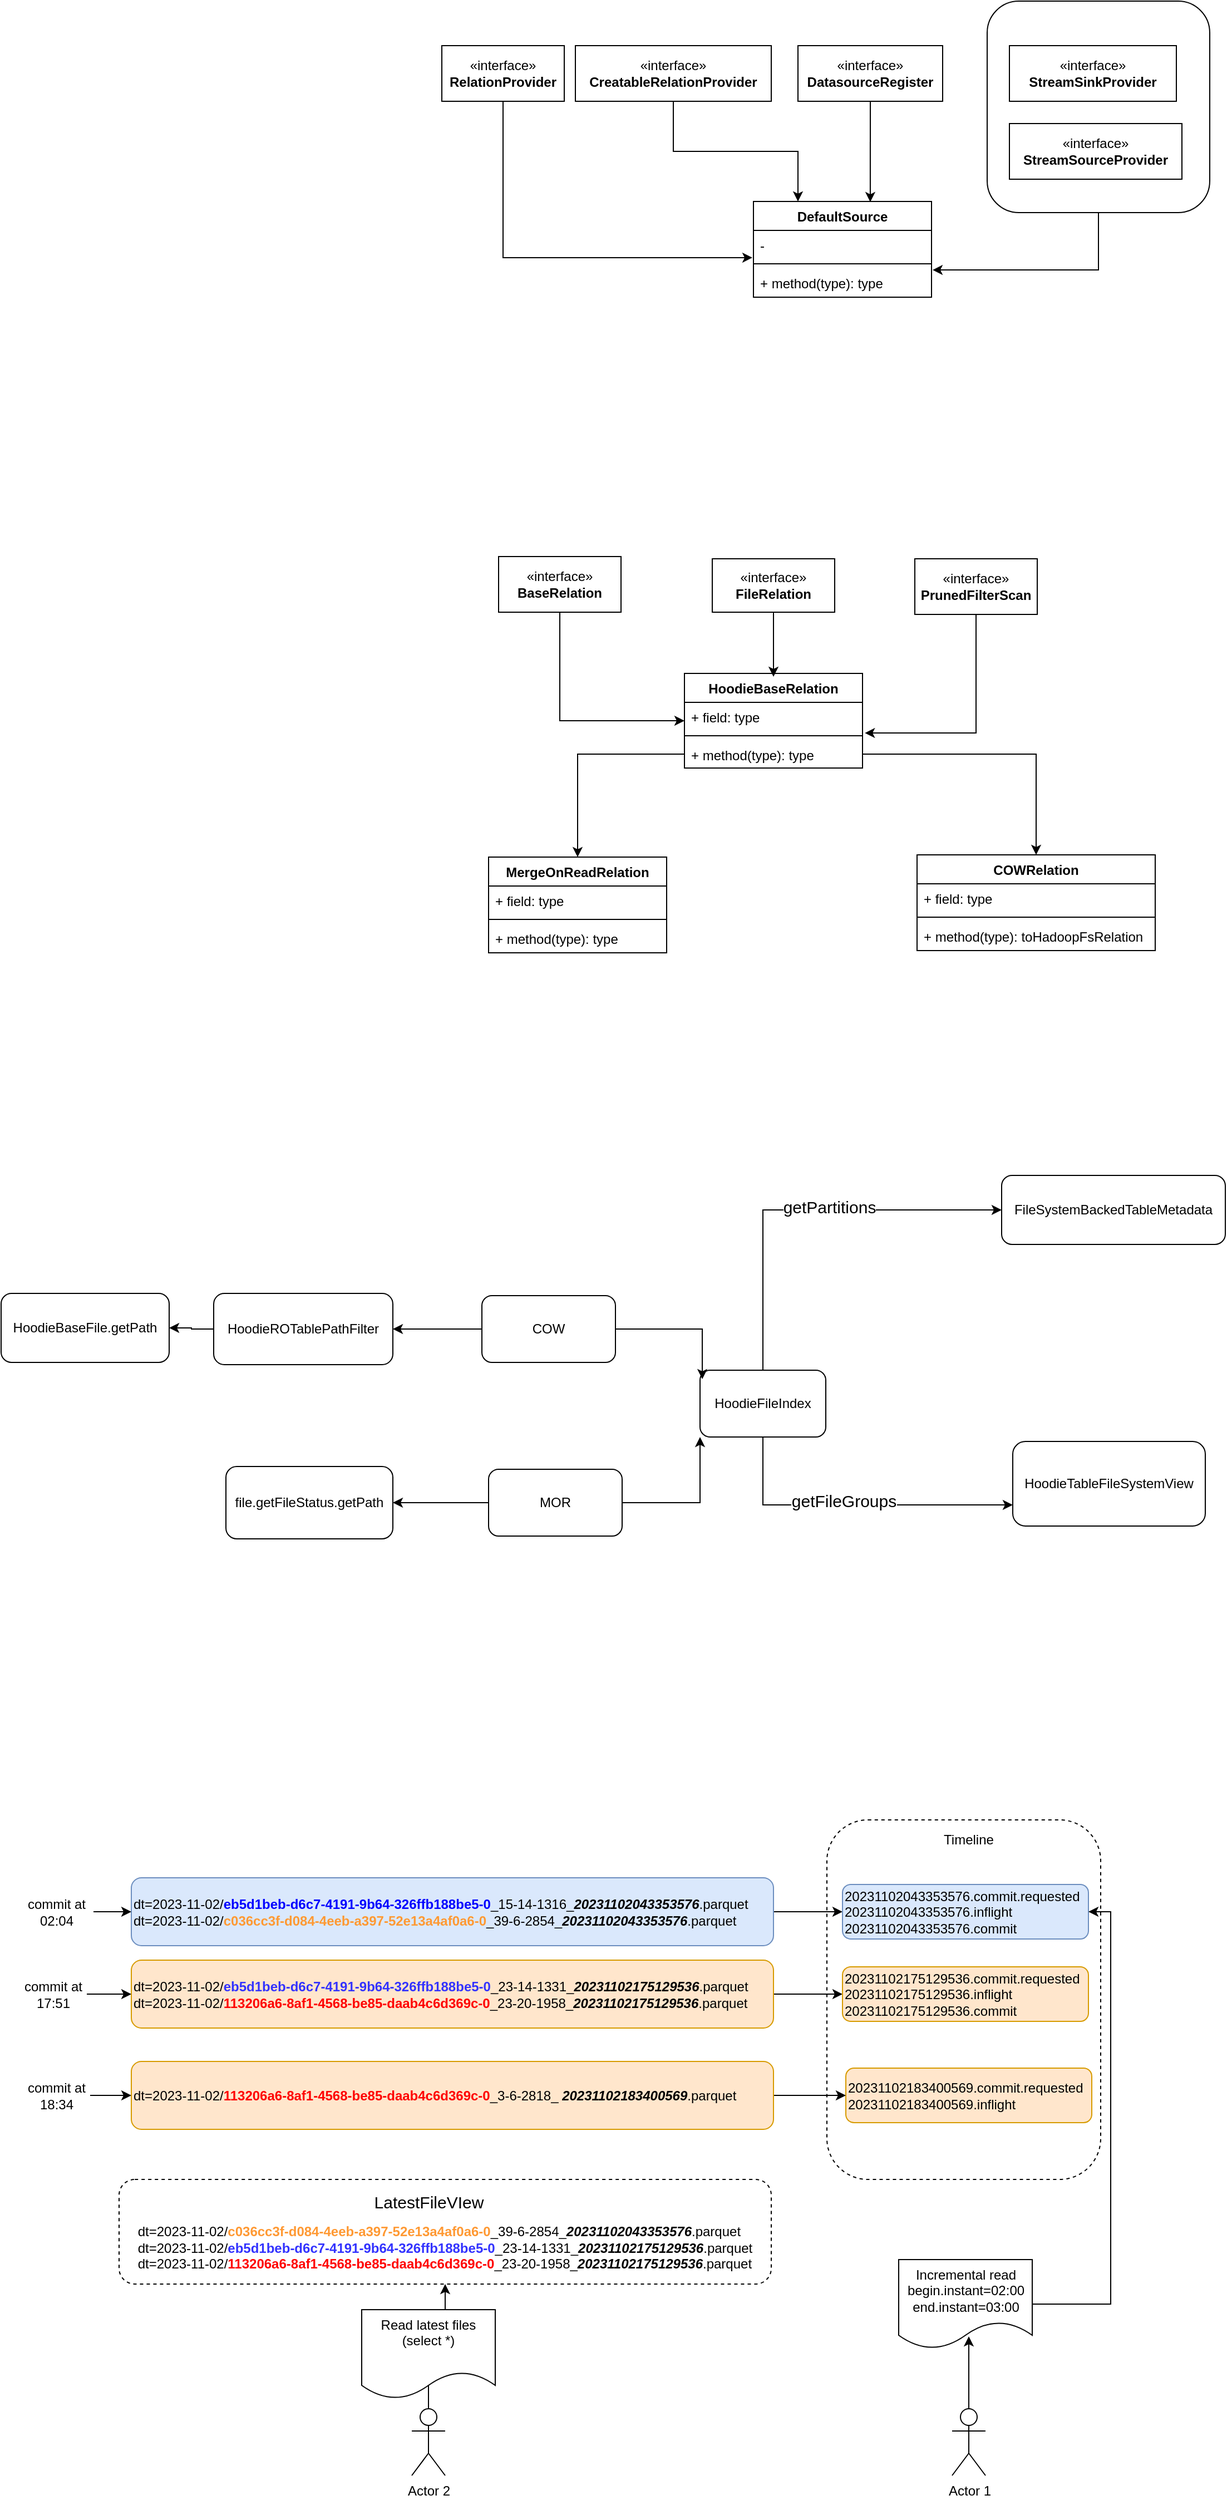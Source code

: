 <mxfile version="22.1.5" type="github">
  <diagram name="Page-1" id="tiECHeyfkjVGIfnojf0j">
    <mxGraphModel dx="1834" dy="786" grid="0" gridSize="10" guides="1" tooltips="1" connect="1" arrows="1" fold="1" page="0" pageScale="1" pageWidth="827" pageHeight="1169" math="0" shadow="0">
      <root>
        <mxCell id="0" />
        <mxCell id="1" parent="0" />
        <mxCell id="Tdacc3HMmwEFYGfO9WcQ-4" value="" style="rounded=1;whiteSpace=wrap;html=1;dashed=1;" vertex="1" parent="1">
          <mxGeometry x="426" y="1754" width="246" height="323" as="geometry" />
        </mxCell>
        <mxCell id="netaxYqDcQG4w5ra4QfN-16" style="edgeStyle=orthogonalEdgeStyle;rounded=0;orthogonalLoop=1;jettySize=auto;html=1;entryX=1.006;entryY=0.058;entryDx=0;entryDy=0;entryPerimeter=0;" parent="1" source="netaxYqDcQG4w5ra4QfN-15" target="netaxYqDcQG4w5ra4QfN-4" edge="1">
          <mxGeometry relative="1" as="geometry" />
        </mxCell>
        <mxCell id="netaxYqDcQG4w5ra4QfN-15" value="" style="rounded=1;whiteSpace=wrap;html=1;" parent="1" vertex="1">
          <mxGeometry x="570" y="120" width="200" height="190" as="geometry" />
        </mxCell>
        <mxCell id="netaxYqDcQG4w5ra4QfN-1" value="DefaultSource" style="swimlane;fontStyle=1;align=center;verticalAlign=top;childLayout=stackLayout;horizontal=1;startSize=26;horizontalStack=0;resizeParent=1;resizeParentMax=0;resizeLast=0;collapsible=1;marginBottom=0;whiteSpace=wrap;html=1;" parent="1" vertex="1">
          <mxGeometry x="360" y="300" width="160" height="86" as="geometry">
            <mxRectangle x="290" y="150" width="120" height="30" as="alternateBounds" />
          </mxGeometry>
        </mxCell>
        <mxCell id="netaxYqDcQG4w5ra4QfN-2" value="-" style="text;strokeColor=none;fillColor=none;align=left;verticalAlign=top;spacingLeft=4;spacingRight=4;overflow=hidden;rotatable=0;points=[[0,0.5],[1,0.5]];portConstraint=eastwest;whiteSpace=wrap;html=1;" parent="netaxYqDcQG4w5ra4QfN-1" vertex="1">
          <mxGeometry y="26" width="160" height="26" as="geometry" />
        </mxCell>
        <mxCell id="netaxYqDcQG4w5ra4QfN-3" value="" style="line;strokeWidth=1;fillColor=none;align=left;verticalAlign=middle;spacingTop=-1;spacingLeft=3;spacingRight=3;rotatable=0;labelPosition=right;points=[];portConstraint=eastwest;strokeColor=inherit;" parent="netaxYqDcQG4w5ra4QfN-1" vertex="1">
          <mxGeometry y="52" width="160" height="8" as="geometry" />
        </mxCell>
        <mxCell id="netaxYqDcQG4w5ra4QfN-4" value="+ method(type): type" style="text;strokeColor=none;fillColor=none;align=left;verticalAlign=top;spacingLeft=4;spacingRight=4;overflow=hidden;rotatable=0;points=[[0,0.5],[1,0.5]];portConstraint=eastwest;whiteSpace=wrap;html=1;" parent="netaxYqDcQG4w5ra4QfN-1" vertex="1">
          <mxGeometry y="60" width="160" height="26" as="geometry" />
        </mxCell>
        <mxCell id="netaxYqDcQG4w5ra4QfN-12" style="edgeStyle=orthogonalEdgeStyle;rounded=0;orthogonalLoop=1;jettySize=auto;html=1;exitX=0.5;exitY=1;exitDx=0;exitDy=0;entryX=-0.006;entryY=0.942;entryDx=0;entryDy=0;entryPerimeter=0;" parent="1" source="netaxYqDcQG4w5ra4QfN-5" target="netaxYqDcQG4w5ra4QfN-2" edge="1">
          <mxGeometry relative="1" as="geometry" />
        </mxCell>
        <mxCell id="netaxYqDcQG4w5ra4QfN-5" value="«interface»&lt;br&gt;&lt;b&gt;RelationProvider&lt;/b&gt;" style="html=1;whiteSpace=wrap;" parent="1" vertex="1">
          <mxGeometry x="80" y="160" width="110" height="50" as="geometry" />
        </mxCell>
        <mxCell id="netaxYqDcQG4w5ra4QfN-13" style="edgeStyle=orthogonalEdgeStyle;rounded=0;orthogonalLoop=1;jettySize=auto;html=1;exitX=0.5;exitY=1;exitDx=0;exitDy=0;entryX=0.25;entryY=0;entryDx=0;entryDy=0;" parent="1" source="netaxYqDcQG4w5ra4QfN-6" target="netaxYqDcQG4w5ra4QfN-1" edge="1">
          <mxGeometry relative="1" as="geometry" />
        </mxCell>
        <mxCell id="netaxYqDcQG4w5ra4QfN-6" value="«interface»&lt;br&gt;&lt;b&gt;CreatableRelationProvider&lt;/b&gt;" style="html=1;whiteSpace=wrap;" parent="1" vertex="1">
          <mxGeometry x="200" y="160" width="176" height="50" as="geometry" />
        </mxCell>
        <mxCell id="netaxYqDcQG4w5ra4QfN-9" value="«interface»&lt;br&gt;&lt;b&gt;StreamSourceProvider&lt;/b&gt;" style="html=1;whiteSpace=wrap;" parent="1" vertex="1">
          <mxGeometry x="590" y="230" width="155" height="50" as="geometry" />
        </mxCell>
        <mxCell id="netaxYqDcQG4w5ra4QfN-10" value="«interface»&lt;br&gt;&lt;b&gt;StreamSinkProvider&lt;/b&gt;" style="html=1;whiteSpace=wrap;" parent="1" vertex="1">
          <mxGeometry x="590" y="160" width="150" height="50" as="geometry" />
        </mxCell>
        <mxCell id="netaxYqDcQG4w5ra4QfN-14" style="edgeStyle=orthogonalEdgeStyle;rounded=0;orthogonalLoop=1;jettySize=auto;html=1;exitX=0.5;exitY=1;exitDx=0;exitDy=0;entryX=0.656;entryY=0.006;entryDx=0;entryDy=0;entryPerimeter=0;" parent="1" source="netaxYqDcQG4w5ra4QfN-11" target="netaxYqDcQG4w5ra4QfN-1" edge="1">
          <mxGeometry relative="1" as="geometry" />
        </mxCell>
        <mxCell id="netaxYqDcQG4w5ra4QfN-11" value="«interface»&lt;br&gt;&lt;b&gt;DatasourceRegister&lt;/b&gt;" style="html=1;whiteSpace=wrap;" parent="1" vertex="1">
          <mxGeometry x="400" y="160" width="130" height="50" as="geometry" />
        </mxCell>
        <mxCell id="netaxYqDcQG4w5ra4QfN-17" value="HoodieBaseRelation" style="swimlane;fontStyle=1;align=center;verticalAlign=top;childLayout=stackLayout;horizontal=1;startSize=26;horizontalStack=0;resizeParent=1;resizeParentMax=0;resizeLast=0;collapsible=1;marginBottom=0;whiteSpace=wrap;html=1;" parent="1" vertex="1">
          <mxGeometry x="298" y="724" width="160" height="85" as="geometry" />
        </mxCell>
        <mxCell id="netaxYqDcQG4w5ra4QfN-18" value="+ field: type" style="text;strokeColor=none;fillColor=none;align=left;verticalAlign=top;spacingLeft=4;spacingRight=4;overflow=hidden;rotatable=0;points=[[0,0.5],[1,0.5]];portConstraint=eastwest;whiteSpace=wrap;html=1;" parent="netaxYqDcQG4w5ra4QfN-17" vertex="1">
          <mxGeometry y="26" width="160" height="26" as="geometry" />
        </mxCell>
        <mxCell id="netaxYqDcQG4w5ra4QfN-19" value="" style="line;strokeWidth=1;fillColor=none;align=left;verticalAlign=middle;spacingTop=-1;spacingLeft=3;spacingRight=3;rotatable=0;labelPosition=right;points=[];portConstraint=eastwest;strokeColor=inherit;" parent="netaxYqDcQG4w5ra4QfN-17" vertex="1">
          <mxGeometry y="52" width="160" height="8" as="geometry" />
        </mxCell>
        <mxCell id="netaxYqDcQG4w5ra4QfN-20" value="+ method(type): type" style="text;strokeColor=none;fillColor=none;align=left;verticalAlign=top;spacingLeft=4;spacingRight=4;overflow=hidden;rotatable=0;points=[[0,0.5],[1,0.5]];portConstraint=eastwest;whiteSpace=wrap;html=1;" parent="netaxYqDcQG4w5ra4QfN-17" vertex="1">
          <mxGeometry y="60" width="160" height="25" as="geometry" />
        </mxCell>
        <mxCell id="netaxYqDcQG4w5ra4QfN-24" style="edgeStyle=orthogonalEdgeStyle;rounded=0;orthogonalLoop=1;jettySize=auto;html=1;exitX=0.5;exitY=1;exitDx=0;exitDy=0;entryX=0;entryY=0.5;entryDx=0;entryDy=0;" parent="1" source="netaxYqDcQG4w5ra4QfN-21" target="netaxYqDcQG4w5ra4QfN-17" edge="1">
          <mxGeometry relative="1" as="geometry" />
        </mxCell>
        <mxCell id="netaxYqDcQG4w5ra4QfN-21" value="«interface»&lt;br&gt;&lt;b&gt;BaseRelation&lt;/b&gt;" style="html=1;whiteSpace=wrap;" parent="1" vertex="1">
          <mxGeometry x="131" y="619" width="110" height="50" as="geometry" />
        </mxCell>
        <mxCell id="netaxYqDcQG4w5ra4QfN-25" value="" style="edgeStyle=orthogonalEdgeStyle;rounded=0;orthogonalLoop=1;jettySize=auto;html=1;" parent="1" source="netaxYqDcQG4w5ra4QfN-22" edge="1">
          <mxGeometry relative="1" as="geometry">
            <mxPoint x="378" y="727" as="targetPoint" />
          </mxGeometry>
        </mxCell>
        <mxCell id="netaxYqDcQG4w5ra4QfN-22" value="«interface»&lt;br&gt;&lt;b&gt;FileRelation&lt;/b&gt;" style="html=1;whiteSpace=wrap;" parent="1" vertex="1">
          <mxGeometry x="323" y="621" width="110" height="48" as="geometry" />
        </mxCell>
        <mxCell id="netaxYqDcQG4w5ra4QfN-26" style="edgeStyle=orthogonalEdgeStyle;rounded=0;orthogonalLoop=1;jettySize=auto;html=1;entryX=1.013;entryY=1.058;entryDx=0;entryDy=0;entryPerimeter=0;" parent="1" source="netaxYqDcQG4w5ra4QfN-23" target="netaxYqDcQG4w5ra4QfN-18" edge="1">
          <mxGeometry relative="1" as="geometry" />
        </mxCell>
        <mxCell id="netaxYqDcQG4w5ra4QfN-23" value="«interface»&lt;br&gt;&lt;b&gt;PrunedFilterScan&lt;/b&gt;" style="html=1;whiteSpace=wrap;" parent="1" vertex="1">
          <mxGeometry x="505" y="621" width="110" height="50" as="geometry" />
        </mxCell>
        <mxCell id="netaxYqDcQG4w5ra4QfN-31" value="MergeOnReadRelation" style="swimlane;fontStyle=1;align=center;verticalAlign=top;childLayout=stackLayout;horizontal=1;startSize=26;horizontalStack=0;resizeParent=1;resizeParentMax=0;resizeLast=0;collapsible=1;marginBottom=0;whiteSpace=wrap;html=1;" parent="1" vertex="1">
          <mxGeometry x="122" y="889" width="160" height="86" as="geometry" />
        </mxCell>
        <mxCell id="netaxYqDcQG4w5ra4QfN-32" value="+ field: type" style="text;strokeColor=none;fillColor=none;align=left;verticalAlign=top;spacingLeft=4;spacingRight=4;overflow=hidden;rotatable=0;points=[[0,0.5],[1,0.5]];portConstraint=eastwest;whiteSpace=wrap;html=1;" parent="netaxYqDcQG4w5ra4QfN-31" vertex="1">
          <mxGeometry y="26" width="160" height="26" as="geometry" />
        </mxCell>
        <mxCell id="netaxYqDcQG4w5ra4QfN-33" value="" style="line;strokeWidth=1;fillColor=none;align=left;verticalAlign=middle;spacingTop=-1;spacingLeft=3;spacingRight=3;rotatable=0;labelPosition=right;points=[];portConstraint=eastwest;strokeColor=inherit;" parent="netaxYqDcQG4w5ra4QfN-31" vertex="1">
          <mxGeometry y="52" width="160" height="8" as="geometry" />
        </mxCell>
        <mxCell id="netaxYqDcQG4w5ra4QfN-34" value="+ method(type): type" style="text;strokeColor=none;fillColor=none;align=left;verticalAlign=top;spacingLeft=4;spacingRight=4;overflow=hidden;rotatable=0;points=[[0,0.5],[1,0.5]];portConstraint=eastwest;whiteSpace=wrap;html=1;" parent="netaxYqDcQG4w5ra4QfN-31" vertex="1">
          <mxGeometry y="60" width="160" height="26" as="geometry" />
        </mxCell>
        <mxCell id="netaxYqDcQG4w5ra4QfN-35" value="COWRelation" style="swimlane;fontStyle=1;align=center;verticalAlign=top;childLayout=stackLayout;horizontal=1;startSize=26;horizontalStack=0;resizeParent=1;resizeParentMax=0;resizeLast=0;collapsible=1;marginBottom=0;whiteSpace=wrap;html=1;" parent="1" vertex="1">
          <mxGeometry x="507" y="887" width="214" height="86" as="geometry" />
        </mxCell>
        <mxCell id="netaxYqDcQG4w5ra4QfN-36" value="+ field: type" style="text;strokeColor=none;fillColor=none;align=left;verticalAlign=top;spacingLeft=4;spacingRight=4;overflow=hidden;rotatable=0;points=[[0,0.5],[1,0.5]];portConstraint=eastwest;whiteSpace=wrap;html=1;" parent="netaxYqDcQG4w5ra4QfN-35" vertex="1">
          <mxGeometry y="26" width="214" height="26" as="geometry" />
        </mxCell>
        <mxCell id="netaxYqDcQG4w5ra4QfN-37" value="" style="line;strokeWidth=1;fillColor=none;align=left;verticalAlign=middle;spacingTop=-1;spacingLeft=3;spacingRight=3;rotatable=0;labelPosition=right;points=[];portConstraint=eastwest;strokeColor=inherit;" parent="netaxYqDcQG4w5ra4QfN-35" vertex="1">
          <mxGeometry y="52" width="214" height="8" as="geometry" />
        </mxCell>
        <mxCell id="netaxYqDcQG4w5ra4QfN-38" value="+ method(type): toHadoopFsRelation" style="text;strokeColor=none;fillColor=none;align=left;verticalAlign=top;spacingLeft=4;spacingRight=4;overflow=hidden;rotatable=0;points=[[0,0.5],[1,0.5]];portConstraint=eastwest;whiteSpace=wrap;html=1;" parent="netaxYqDcQG4w5ra4QfN-35" vertex="1">
          <mxGeometry y="60" width="214" height="26" as="geometry" />
        </mxCell>
        <mxCell id="netaxYqDcQG4w5ra4QfN-39" style="edgeStyle=orthogonalEdgeStyle;rounded=0;orthogonalLoop=1;jettySize=auto;html=1;entryX=0.5;entryY=0;entryDx=0;entryDy=0;" parent="1" source="netaxYqDcQG4w5ra4QfN-20" target="netaxYqDcQG4w5ra4QfN-31" edge="1">
          <mxGeometry relative="1" as="geometry" />
        </mxCell>
        <mxCell id="netaxYqDcQG4w5ra4QfN-40" style="edgeStyle=orthogonalEdgeStyle;rounded=0;orthogonalLoop=1;jettySize=auto;html=1;entryX=0.5;entryY=0;entryDx=0;entryDy=0;" parent="1" source="netaxYqDcQG4w5ra4QfN-20" target="netaxYqDcQG4w5ra4QfN-35" edge="1">
          <mxGeometry relative="1" as="geometry" />
        </mxCell>
        <mxCell id="dIrrSNGoWT9D_Zn7d_qB-4" style="edgeStyle=orthogonalEdgeStyle;rounded=0;orthogonalLoop=1;jettySize=auto;html=1;entryX=0;entryY=0.5;entryDx=0;entryDy=0;exitX=0.5;exitY=0;exitDx=0;exitDy=0;" parent="1" source="dIrrSNGoWT9D_Zn7d_qB-2" target="dIrrSNGoWT9D_Zn7d_qB-3" edge="1">
          <mxGeometry relative="1" as="geometry" />
        </mxCell>
        <mxCell id="dIrrSNGoWT9D_Zn7d_qB-5" value="&lt;font style=&quot;font-size: 15px;&quot;&gt;getPartitions&lt;/font&gt;" style="edgeLabel;html=1;align=center;verticalAlign=middle;resizable=0;points=[];" parent="dIrrSNGoWT9D_Zn7d_qB-4" vertex="1" connectable="0">
          <mxGeometry x="0.136" relative="1" as="geometry">
            <mxPoint y="-3" as="offset" />
          </mxGeometry>
        </mxCell>
        <mxCell id="dIrrSNGoWT9D_Zn7d_qB-18" style="edgeStyle=orthogonalEdgeStyle;rounded=0;orthogonalLoop=1;jettySize=auto;html=1;entryX=0;entryY=0.75;entryDx=0;entryDy=0;exitX=0.5;exitY=1;exitDx=0;exitDy=0;" parent="1" source="dIrrSNGoWT9D_Zn7d_qB-2" target="dIrrSNGoWT9D_Zn7d_qB-17" edge="1">
          <mxGeometry relative="1" as="geometry" />
        </mxCell>
        <mxCell id="dIrrSNGoWT9D_Zn7d_qB-19" value="&lt;font style=&quot;font-size: 15px;&quot;&gt;getFileGroups&lt;/font&gt;" style="edgeLabel;html=1;align=center;verticalAlign=middle;resizable=0;points=[];" parent="dIrrSNGoWT9D_Zn7d_qB-18" vertex="1" connectable="0">
          <mxGeometry x="0.04" relative="1" as="geometry">
            <mxPoint x="-15" y="-4" as="offset" />
          </mxGeometry>
        </mxCell>
        <mxCell id="dIrrSNGoWT9D_Zn7d_qB-2" value="HoodieFileIndex" style="rounded=1;whiteSpace=wrap;html=1;" parent="1" vertex="1">
          <mxGeometry x="312" y="1350" width="113" height="60" as="geometry" />
        </mxCell>
        <mxCell id="dIrrSNGoWT9D_Zn7d_qB-3" value="FileSystemBackedTableMetadata" style="rounded=1;whiteSpace=wrap;html=1;" parent="1" vertex="1">
          <mxGeometry x="583" y="1175" width="201" height="62" as="geometry" />
        </mxCell>
        <mxCell id="dIrrSNGoWT9D_Zn7d_qB-10" style="edgeStyle=orthogonalEdgeStyle;rounded=0;orthogonalLoop=1;jettySize=auto;html=1;entryX=1;entryY=0.5;entryDx=0;entryDy=0;" parent="1" source="dIrrSNGoWT9D_Zn7d_qB-6" target="dIrrSNGoWT9D_Zn7d_qB-9" edge="1">
          <mxGeometry relative="1" as="geometry" />
        </mxCell>
        <mxCell id="dIrrSNGoWT9D_Zn7d_qB-11" style="edgeStyle=orthogonalEdgeStyle;rounded=0;orthogonalLoop=1;jettySize=auto;html=1;entryX=0.018;entryY=0.133;entryDx=0;entryDy=0;entryPerimeter=0;" parent="1" source="dIrrSNGoWT9D_Zn7d_qB-6" target="dIrrSNGoWT9D_Zn7d_qB-2" edge="1">
          <mxGeometry relative="1" as="geometry" />
        </mxCell>
        <mxCell id="dIrrSNGoWT9D_Zn7d_qB-6" value="COW" style="rounded=1;whiteSpace=wrap;html=1;" parent="1" vertex="1">
          <mxGeometry x="116" y="1283" width="120" height="60" as="geometry" />
        </mxCell>
        <mxCell id="dIrrSNGoWT9D_Zn7d_qB-12" style="edgeStyle=orthogonalEdgeStyle;rounded=0;orthogonalLoop=1;jettySize=auto;html=1;entryX=0;entryY=1;entryDx=0;entryDy=0;" parent="1" source="dIrrSNGoWT9D_Zn7d_qB-7" target="dIrrSNGoWT9D_Zn7d_qB-2" edge="1">
          <mxGeometry relative="1" as="geometry" />
        </mxCell>
        <mxCell id="dIrrSNGoWT9D_Zn7d_qB-16" style="edgeStyle=orthogonalEdgeStyle;rounded=0;orthogonalLoop=1;jettySize=auto;html=1;entryX=1;entryY=0.5;entryDx=0;entryDy=0;" parent="1" source="dIrrSNGoWT9D_Zn7d_qB-7" target="dIrrSNGoWT9D_Zn7d_qB-15" edge="1">
          <mxGeometry relative="1" as="geometry" />
        </mxCell>
        <mxCell id="dIrrSNGoWT9D_Zn7d_qB-7" value="MOR" style="rounded=1;whiteSpace=wrap;html=1;" parent="1" vertex="1">
          <mxGeometry x="122" y="1439" width="120" height="60" as="geometry" />
        </mxCell>
        <mxCell id="dIrrSNGoWT9D_Zn7d_qB-14" style="edgeStyle=orthogonalEdgeStyle;rounded=0;orthogonalLoop=1;jettySize=auto;html=1;" parent="1" source="dIrrSNGoWT9D_Zn7d_qB-9" target="dIrrSNGoWT9D_Zn7d_qB-13" edge="1">
          <mxGeometry relative="1" as="geometry" />
        </mxCell>
        <mxCell id="dIrrSNGoWT9D_Zn7d_qB-9" value="HoodieROTablePathFilter" style="rounded=1;whiteSpace=wrap;html=1;" parent="1" vertex="1">
          <mxGeometry x="-125" y="1281" width="161" height="64" as="geometry" />
        </mxCell>
        <mxCell id="dIrrSNGoWT9D_Zn7d_qB-13" value="HoodieBaseFile.getPath" style="rounded=1;whiteSpace=wrap;html=1;" parent="1" vertex="1">
          <mxGeometry x="-316" y="1281" width="151" height="62" as="geometry" />
        </mxCell>
        <mxCell id="dIrrSNGoWT9D_Zn7d_qB-15" value="file.getFileStatus.getPath" style="rounded=1;whiteSpace=wrap;html=1;" parent="1" vertex="1">
          <mxGeometry x="-114" y="1436.5" width="150" height="65" as="geometry" />
        </mxCell>
        <mxCell id="dIrrSNGoWT9D_Zn7d_qB-17" value="HoodieTableFileSystemView" style="rounded=1;whiteSpace=wrap;html=1;" parent="1" vertex="1">
          <mxGeometry x="593" y="1414" width="173" height="76" as="geometry" />
        </mxCell>
        <mxCell id="Tdacc3HMmwEFYGfO9WcQ-13" value="" style="edgeStyle=orthogonalEdgeStyle;rounded=0;orthogonalLoop=1;jettySize=auto;html=1;" edge="1" parent="1" source="Tdacc3HMmwEFYGfO9WcQ-2" target="Tdacc3HMmwEFYGfO9WcQ-5">
          <mxGeometry relative="1" as="geometry" />
        </mxCell>
        <mxCell id="Tdacc3HMmwEFYGfO9WcQ-2" value="dt=2023-11-02/&lt;font color=&quot;#0000ff&quot;&gt;&lt;b&gt;eb5d1beb-d6c7-4191-9b64-326ffb188be5-0&lt;/b&gt;&lt;/font&gt;_15-14-1316_&lt;i&gt;&lt;b&gt;20231102043353576&lt;/b&gt;&lt;/i&gt;.parquet&lt;br&gt;dt=2023-11-02/&lt;b&gt;&lt;font color=&quot;#ff9933&quot;&gt;c036cc3f-d084-4eeb-a397-52e13a4af0a6-0&lt;/font&gt;&lt;/b&gt;_39-6-2854_&lt;i&gt;&lt;b&gt;20231102043353576&lt;/b&gt;&lt;/i&gt;.parquet" style="rounded=1;whiteSpace=wrap;html=1;align=left;fillColor=#dae8fc;strokeColor=#6c8ebf;" vertex="1" parent="1">
          <mxGeometry x="-199" y="1806" width="577" height="61" as="geometry" />
        </mxCell>
        <mxCell id="Tdacc3HMmwEFYGfO9WcQ-12" value="" style="edgeStyle=orthogonalEdgeStyle;rounded=0;orthogonalLoop=1;jettySize=auto;html=1;" edge="1" parent="1" source="Tdacc3HMmwEFYGfO9WcQ-3" target="Tdacc3HMmwEFYGfO9WcQ-6">
          <mxGeometry relative="1" as="geometry" />
        </mxCell>
        <mxCell id="Tdacc3HMmwEFYGfO9WcQ-3" value="dt=2023-11-02/&lt;b&gt;&lt;font color=&quot;#3333ff&quot;&gt;eb5d1beb-d6c7-4191-9b64-326ffb188be5-0&lt;/font&gt;&lt;/b&gt;_23-14-1331_&lt;b&gt;&lt;i&gt;20231102175129536&lt;/i&gt;&lt;/b&gt;.parquet&lt;br&gt;dt=2023-11-02/&lt;b&gt;&lt;font color=&quot;#ff0000&quot;&gt;113206a6-8af1-4568-be85-daab4c6d369c-0&lt;/font&gt;&lt;/b&gt;_23-20-1958_&lt;b&gt;&lt;i&gt;20231102175129536&lt;/i&gt;&lt;/b&gt;.parquet" style="rounded=1;whiteSpace=wrap;html=1;align=left;fillColor=#ffe6cc;strokeColor=#d79b00;" vertex="1" parent="1">
          <mxGeometry x="-199" y="1880" width="577" height="61" as="geometry" />
        </mxCell>
        <mxCell id="Tdacc3HMmwEFYGfO9WcQ-5" value="20231102043353576.commit.requested&lt;br&gt;20231102043353576.inflight&lt;br&gt;20231102043353576.commit" style="rounded=1;whiteSpace=wrap;html=1;align=left;fillColor=#dae8fc;strokeColor=#6c8ebf;" vertex="1" parent="1">
          <mxGeometry x="440" y="1812" width="221" height="49" as="geometry" />
        </mxCell>
        <mxCell id="Tdacc3HMmwEFYGfO9WcQ-6" value="20231102175129536.commit.requested&lt;br&gt;20231102175129536.inflight&lt;br&gt;20231102175129536.commit" style="rounded=1;whiteSpace=wrap;html=1;align=left;fillColor=#ffe6cc;strokeColor=#d79b00;" vertex="1" parent="1">
          <mxGeometry x="440" y="1886" width="221" height="49" as="geometry" />
        </mxCell>
        <mxCell id="Tdacc3HMmwEFYGfO9WcQ-7" value="Timeline" style="text;html=1;strokeColor=none;fillColor=none;align=center;verticalAlign=middle;whiteSpace=wrap;rounded=0;" vertex="1" parent="1">
          <mxGeometry x="505" y="1757" width="97" height="30" as="geometry" />
        </mxCell>
        <mxCell id="Tdacc3HMmwEFYGfO9WcQ-9" style="edgeStyle=orthogonalEdgeStyle;rounded=0;orthogonalLoop=1;jettySize=auto;html=1;exitX=1;exitY=0.5;exitDx=0;exitDy=0;entryX=0;entryY=0.5;entryDx=0;entryDy=0;" edge="1" parent="1" source="Tdacc3HMmwEFYGfO9WcQ-8" target="Tdacc3HMmwEFYGfO9WcQ-3">
          <mxGeometry relative="1" as="geometry" />
        </mxCell>
        <mxCell id="Tdacc3HMmwEFYGfO9WcQ-8" value="commit at 17:51" style="text;html=1;strokeColor=none;fillColor=none;align=center;verticalAlign=middle;whiteSpace=wrap;rounded=0;" vertex="1" parent="1">
          <mxGeometry x="-299" y="1895.5" width="60" height="30" as="geometry" />
        </mxCell>
        <mxCell id="Tdacc3HMmwEFYGfO9WcQ-11" value="" style="edgeStyle=orthogonalEdgeStyle;rounded=0;orthogonalLoop=1;jettySize=auto;html=1;" edge="1" parent="1" source="Tdacc3HMmwEFYGfO9WcQ-10" target="Tdacc3HMmwEFYGfO9WcQ-2">
          <mxGeometry relative="1" as="geometry" />
        </mxCell>
        <mxCell id="Tdacc3HMmwEFYGfO9WcQ-10" value="commit at 02:04" style="text;html=1;strokeColor=none;fillColor=none;align=center;verticalAlign=middle;whiteSpace=wrap;rounded=0;" vertex="1" parent="1">
          <mxGeometry x="-299" y="1821.5" width="66" height="30" as="geometry" />
        </mxCell>
        <mxCell id="Tdacc3HMmwEFYGfO9WcQ-16" value="" style="edgeStyle=orthogonalEdgeStyle;rounded=0;orthogonalLoop=1;jettySize=auto;html=1;" edge="1" parent="1" source="Tdacc3HMmwEFYGfO9WcQ-14">
          <mxGeometry relative="1" as="geometry">
            <mxPoint x="553.5" y="2218" as="targetPoint" />
          </mxGeometry>
        </mxCell>
        <mxCell id="Tdacc3HMmwEFYGfO9WcQ-14" value="Actor 1" style="shape=umlActor;verticalLabelPosition=bottom;verticalAlign=top;html=1;" vertex="1" parent="1">
          <mxGeometry x="538.5" y="2283" width="30" height="60" as="geometry" />
        </mxCell>
        <mxCell id="Tdacc3HMmwEFYGfO9WcQ-28" style="edgeStyle=orthogonalEdgeStyle;rounded=0;orthogonalLoop=1;jettySize=auto;html=1;entryX=1;entryY=0.5;entryDx=0;entryDy=0;" edge="1" parent="1" source="Tdacc3HMmwEFYGfO9WcQ-15" target="Tdacc3HMmwEFYGfO9WcQ-5">
          <mxGeometry relative="1" as="geometry">
            <Array as="points">
              <mxPoint x="681" y="2189" />
              <mxPoint x="681" y="1837" />
            </Array>
          </mxGeometry>
        </mxCell>
        <mxCell id="Tdacc3HMmwEFYGfO9WcQ-15" value="Incremental read&lt;br&gt;begin.instant=02:00&lt;br&gt;end.instant=03:00" style="shape=document;whiteSpace=wrap;html=1;boundedLbl=1;verticalAlign=top;" vertex="1" parent="1">
          <mxGeometry x="490.5" y="2149" width="120" height="80" as="geometry" />
        </mxCell>
        <mxCell id="Tdacc3HMmwEFYGfO9WcQ-26" value="" style="edgeStyle=orthogonalEdgeStyle;rounded=0;orthogonalLoop=1;jettySize=auto;html=1;" edge="1" parent="1" source="Tdacc3HMmwEFYGfO9WcQ-20" target="Tdacc3HMmwEFYGfO9WcQ-24">
          <mxGeometry relative="1" as="geometry" />
        </mxCell>
        <mxCell id="Tdacc3HMmwEFYGfO9WcQ-20" value="Actor 2" style="shape=umlActor;verticalLabelPosition=bottom;verticalAlign=top;html=1;" vertex="1" parent="1">
          <mxGeometry x="53" y="2283" width="30" height="60" as="geometry" />
        </mxCell>
        <mxCell id="Tdacc3HMmwEFYGfO9WcQ-23" value="Read latest files&lt;br&gt;(select *)" style="shape=document;whiteSpace=wrap;html=1;boundedLbl=1;verticalAlign=top;" vertex="1" parent="1">
          <mxGeometry x="8" y="2194" width="120" height="80" as="geometry" />
        </mxCell>
        <mxCell id="Tdacc3HMmwEFYGfO9WcQ-24" value="&lt;div style=&quot;text-align: left;&quot;&gt;&lt;span style=&quot;background-color: initial;&quot;&gt;&lt;br&gt;&lt;/span&gt;&lt;/div&gt;&lt;div style=&quot;text-align: left;&quot;&gt;&lt;span style=&quot;background-color: initial;&quot;&gt;&lt;br&gt;&lt;/span&gt;&lt;/div&gt;&lt;div style=&quot;text-align: left;&quot;&gt;&lt;br&gt;&lt;/div&gt;&lt;div style=&quot;text-align: left;&quot;&gt;&lt;span style=&quot;background-color: initial;&quot;&gt;dt=2023-11-02/&lt;/span&gt;&lt;b style=&quot;background-color: initial; border-color: var(--border-color);&quot;&gt;&lt;font style=&quot;border-color: var(--border-color);&quot; color=&quot;#ff9933&quot;&gt;c036cc3f-d084-4eeb-a397-52e13a4af0a6-0&lt;/font&gt;&lt;/b&gt;&lt;span style=&quot;background-color: initial;&quot;&gt;_39-6-2854_&lt;b&gt;&lt;i&gt;20231102043353576&lt;/i&gt;&lt;/b&gt;.parquet&lt;/span&gt;&lt;/div&gt;&lt;div style=&quot;text-align: left;&quot;&gt;&lt;span style=&quot;background-color: initial;&quot;&gt;dt=2023-11-02/&lt;/span&gt;&lt;b style=&quot;background-color: initial; border-color: var(--border-color);&quot;&gt;&lt;font style=&quot;border-color: var(--border-color);&quot; color=&quot;#3333ff&quot;&gt;eb5d1beb-d6c7-4191-9b64-326ffb188be5-0&lt;/font&gt;&lt;/b&gt;&lt;span style=&quot;background-color: initial;&quot;&gt;_23-14-1331_&lt;b&gt;&lt;i&gt;20231102175129536&lt;/i&gt;&lt;/b&gt;.parquet&lt;/span&gt;&lt;/div&gt;&lt;span style=&quot;&quot;&gt;&lt;div style=&quot;text-align: left;&quot;&gt;&lt;span style=&quot;background-color: initial;&quot;&gt;dt=2023-11-02/&lt;/span&gt;&lt;b style=&quot;background-color: initial; border-color: var(--border-color);&quot;&gt;&lt;font style=&quot;border-color: var(--border-color);&quot; color=&quot;#ff0000&quot;&gt;113206a6-8af1-4568-be85-daab4c6d369c-0&lt;/font&gt;&lt;/b&gt;&lt;span style=&quot;background-color: initial;&quot;&gt;_23-20-1958_&lt;b&gt;&lt;i&gt;20231102175129536&lt;/i&gt;&lt;/b&gt;.parquet&lt;/span&gt;&lt;/div&gt;&lt;/span&gt;&lt;span style=&quot;text-align: left;&quot;&gt;&lt;br&gt;&lt;/span&gt;" style="rounded=1;whiteSpace=wrap;html=1;dashed=1;" vertex="1" parent="1">
          <mxGeometry x="-210" y="2077" width="586" height="94" as="geometry" />
        </mxCell>
        <mxCell id="Tdacc3HMmwEFYGfO9WcQ-25" value="&lt;font style=&quot;font-size: 15px;&quot;&gt;LatestFileVIew&lt;/font&gt;" style="text;html=1;strokeColor=none;fillColor=none;align=center;verticalAlign=middle;whiteSpace=wrap;rounded=0;" vertex="1" parent="1">
          <mxGeometry x="16.5" y="2082" width="103" height="30" as="geometry" />
        </mxCell>
        <mxCell id="Tdacc3HMmwEFYGfO9WcQ-29" value="20231102183400569.commit.requested&lt;br&gt;20231102183400569.inflight" style="rounded=1;whiteSpace=wrap;html=1;align=left;fillColor=#ffe6cc;strokeColor=#d79b00;" vertex="1" parent="1">
          <mxGeometry x="443" y="1977" width="221" height="49" as="geometry" />
        </mxCell>
        <mxCell id="Tdacc3HMmwEFYGfO9WcQ-33" value="" style="edgeStyle=orthogonalEdgeStyle;rounded=0;orthogonalLoop=1;jettySize=auto;html=1;" edge="1" parent="1" source="Tdacc3HMmwEFYGfO9WcQ-30" target="Tdacc3HMmwEFYGfO9WcQ-29">
          <mxGeometry relative="1" as="geometry" />
        </mxCell>
        <mxCell id="Tdacc3HMmwEFYGfO9WcQ-30" value="dt=2023-11-02/&lt;b style=&quot;border-color: var(--border-color);&quot;&gt;&lt;font style=&quot;border-color: var(--border-color);&quot; color=&quot;#ff0000&quot;&gt;113206a6-8af1-4568-be85-daab4c6d369c-0&lt;/font&gt;&lt;/b&gt;_3-6-2818_&amp;nbsp;&lt;b&gt;&lt;i&gt;20231102183400569&lt;/i&gt;&lt;/b&gt;.parquet" style="rounded=1;whiteSpace=wrap;html=1;align=left;fillColor=#ffe6cc;strokeColor=#d79b00;" vertex="1" parent="1">
          <mxGeometry x="-199" y="1971" width="577" height="61" as="geometry" />
        </mxCell>
        <mxCell id="Tdacc3HMmwEFYGfO9WcQ-31" style="edgeStyle=orthogonalEdgeStyle;rounded=0;orthogonalLoop=1;jettySize=auto;html=1;exitX=1;exitY=0.5;exitDx=0;exitDy=0;entryX=0;entryY=0.5;entryDx=0;entryDy=0;" edge="1" parent="1" source="Tdacc3HMmwEFYGfO9WcQ-32" target="Tdacc3HMmwEFYGfO9WcQ-30">
          <mxGeometry relative="1" as="geometry" />
        </mxCell>
        <mxCell id="Tdacc3HMmwEFYGfO9WcQ-32" value="commit at 18:34" style="text;html=1;strokeColor=none;fillColor=none;align=center;verticalAlign=middle;whiteSpace=wrap;rounded=0;" vertex="1" parent="1">
          <mxGeometry x="-296" y="1986.5" width="60" height="30" as="geometry" />
        </mxCell>
      </root>
    </mxGraphModel>
  </diagram>
</mxfile>

